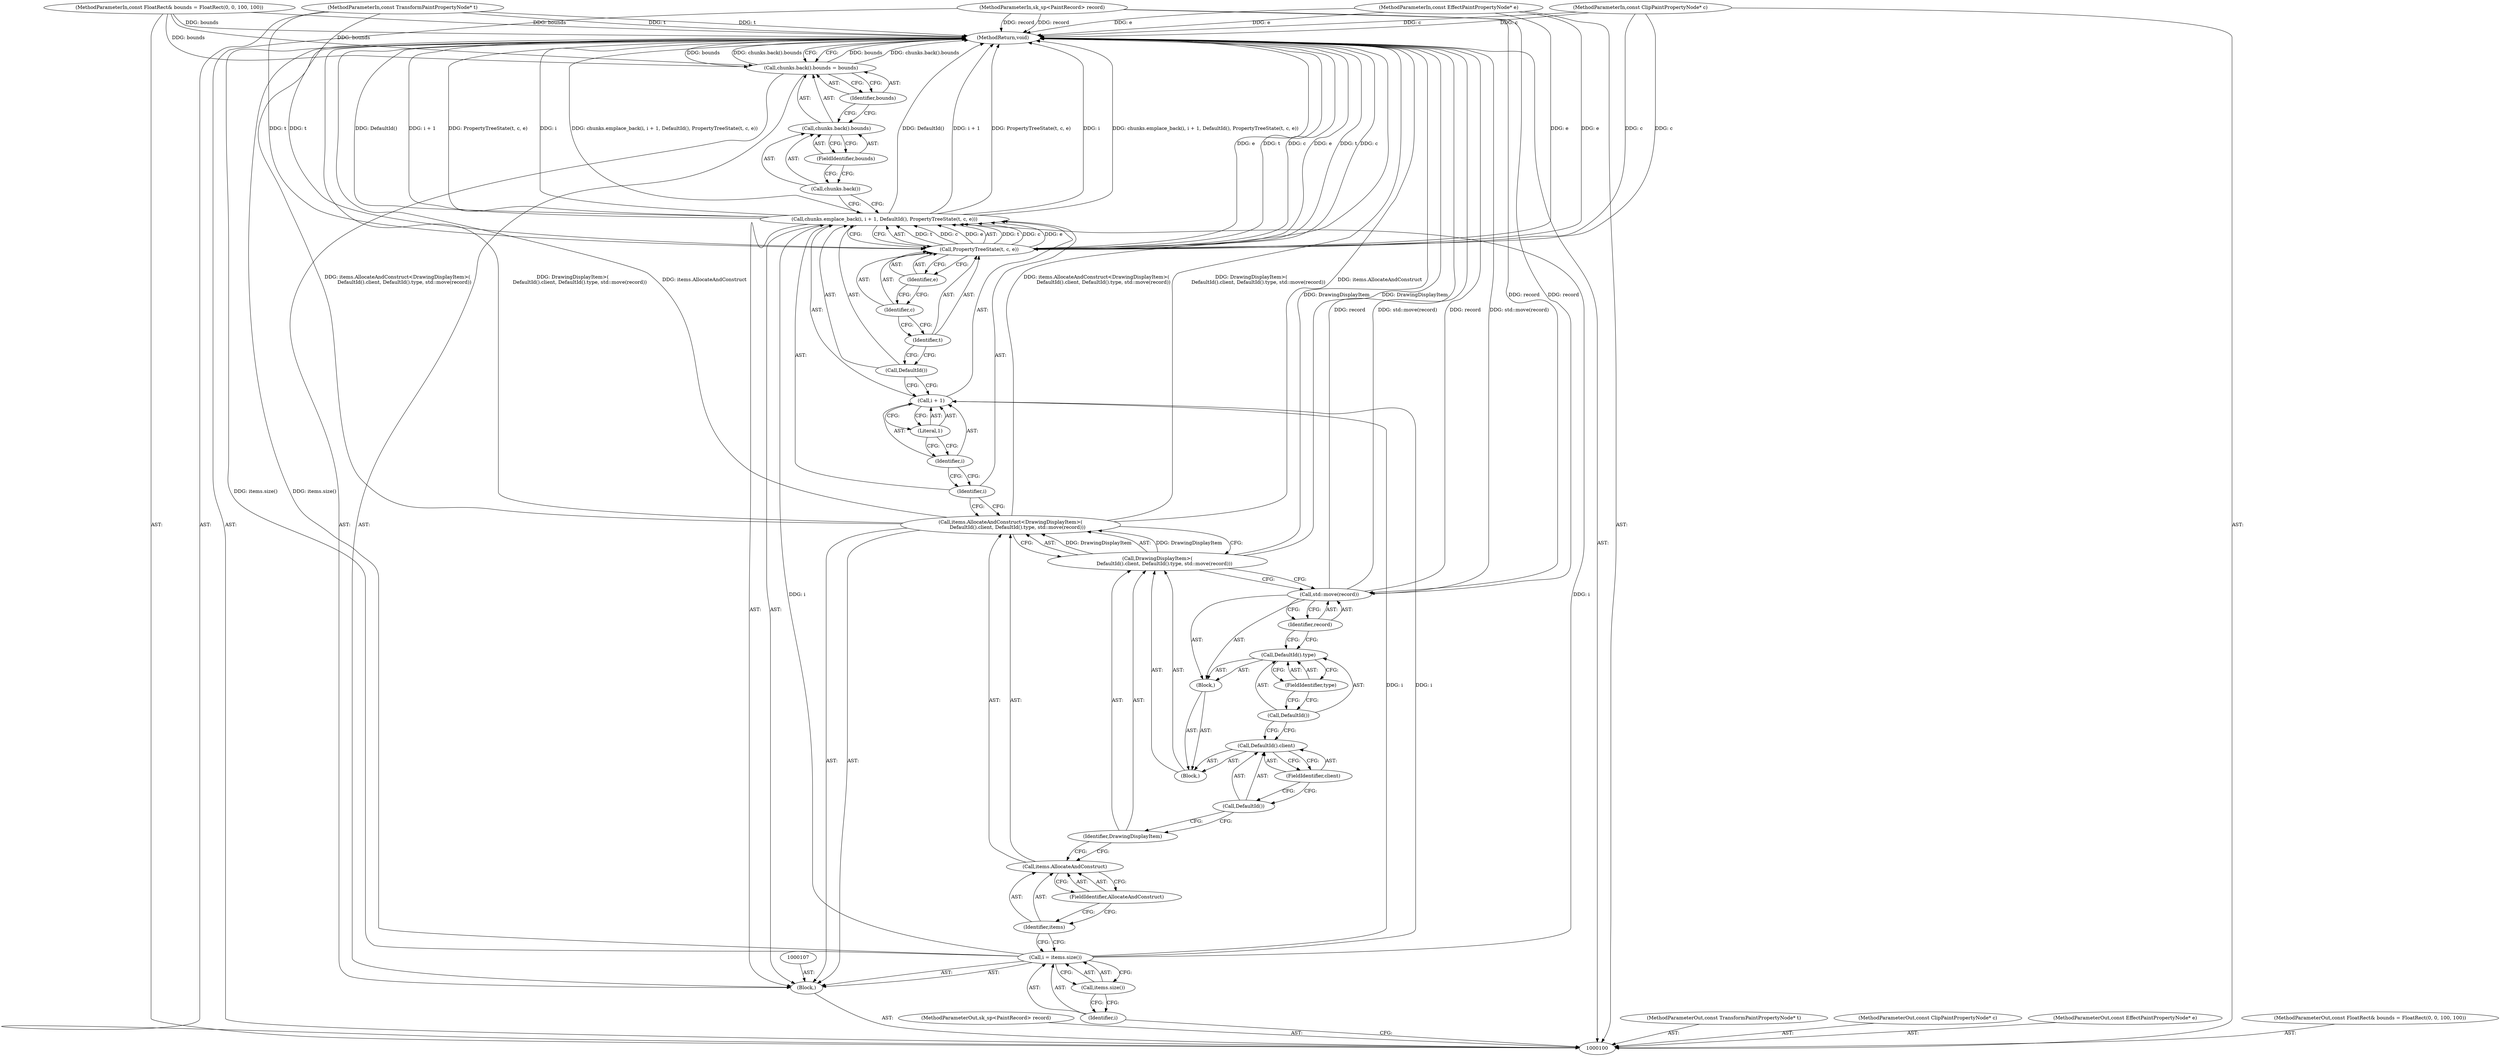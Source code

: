 digraph "1_Chrome_f911e11e7f6b5c0d6f5ee694a9871de6619889f7_35" {
"1000101" [label="(MethodParameterIn,sk_sp<PaintRecord> record)"];
"1000204" [label="(MethodParameterOut,sk_sp<PaintRecord> record)"];
"1000142" [label="(MethodReturn,void)"];
"1000140" [label="(FieldIdentifier,bounds)"];
"1000141" [label="(Identifier,bounds)"];
"1000137" [label="(Call,chunks.back().bounds = bounds)"];
"1000138" [label="(Call,chunks.back().bounds)"];
"1000139" [label="(Call,chunks.back())"];
"1000102" [label="(MethodParameterIn,const TransformPaintPropertyNode* t)"];
"1000205" [label="(MethodParameterOut,const TransformPaintPropertyNode* t)"];
"1000103" [label="(MethodParameterIn,const ClipPaintPropertyNode* c)"];
"1000206" [label="(MethodParameterOut,const ClipPaintPropertyNode* c)"];
"1000104" [label="(MethodParameterIn,const EffectPaintPropertyNode* e)"];
"1000207" [label="(MethodParameterOut,const EffectPaintPropertyNode* e)"];
"1000105" [label="(MethodParameterIn,const FloatRect& bounds = FloatRect(0, 0, 100, 100))"];
"1000208" [label="(MethodParameterOut,const FloatRect& bounds = FloatRect(0, 0, 100, 100))"];
"1000106" [label="(Block,)"];
"1000108" [label="(Call,i = items.size())"];
"1000109" [label="(Identifier,i)"];
"1000110" [label="(Call,items.size())"];
"1000114" [label="(FieldIdentifier,AllocateAndConstruct)"];
"1000115" [label="(Call,DrawingDisplayItem>(\n         DefaultId().client, DefaultId().type, std::move(record)))"];
"1000116" [label="(Identifier,DrawingDisplayItem)"];
"1000111" [label="(Call,items.AllocateAndConstruct<DrawingDisplayItem>(\n         DefaultId().client, DefaultId().type, std::move(record)))"];
"1000112" [label="(Call,items.AllocateAndConstruct)"];
"1000113" [label="(Identifier,items)"];
"1000120" [label="(FieldIdentifier,client)"];
"1000121" [label="(Block,)"];
"1000122" [label="(Call,DefaultId().type)"];
"1000123" [label="(Call,DefaultId())"];
"1000124" [label="(FieldIdentifier,type)"];
"1000125" [label="(Call,std::move(record))"];
"1000126" [label="(Identifier,record)"];
"1000117" [label="(Block,)"];
"1000118" [label="(Call,DefaultId().client)"];
"1000119" [label="(Call,DefaultId())"];
"1000128" [label="(Identifier,i)"];
"1000129" [label="(Call,i + 1)"];
"1000130" [label="(Identifier,i)"];
"1000131" [label="(Literal,1)"];
"1000132" [label="(Call,DefaultId())"];
"1000127" [label="(Call,chunks.emplace_back(i, i + 1, DefaultId(), PropertyTreeState(t, c, e)))"];
"1000133" [label="(Call,PropertyTreeState(t, c, e))"];
"1000134" [label="(Identifier,t)"];
"1000135" [label="(Identifier,c)"];
"1000136" [label="(Identifier,e)"];
"1000101" -> "1000100"  [label="AST: "];
"1000101" -> "1000142"  [label="DDG: record"];
"1000101" -> "1000125"  [label="DDG: record"];
"1000204" -> "1000100"  [label="AST: "];
"1000142" -> "1000100"  [label="AST: "];
"1000142" -> "1000137"  [label="CFG: "];
"1000125" -> "1000142"  [label="DDG: record"];
"1000125" -> "1000142"  [label="DDG: std::move(record)"];
"1000104" -> "1000142"  [label="DDG: e"];
"1000105" -> "1000142"  [label="DDG: bounds"];
"1000111" -> "1000142"  [label="DDG: DrawingDisplayItem>(\n         DefaultId().client, DefaultId().type, std::move(record))"];
"1000111" -> "1000142"  [label="DDG: items.AllocateAndConstruct"];
"1000111" -> "1000142"  [label="DDG: items.AllocateAndConstruct<DrawingDisplayItem>(\n         DefaultId().client, DefaultId().type, std::move(record))"];
"1000127" -> "1000142"  [label="DDG: chunks.emplace_back(i, i + 1, DefaultId(), PropertyTreeState(t, c, e))"];
"1000127" -> "1000142"  [label="DDG: DefaultId()"];
"1000127" -> "1000142"  [label="DDG: i + 1"];
"1000127" -> "1000142"  [label="DDG: PropertyTreeState(t, c, e)"];
"1000127" -> "1000142"  [label="DDG: i"];
"1000133" -> "1000142"  [label="DDG: e"];
"1000133" -> "1000142"  [label="DDG: t"];
"1000133" -> "1000142"  [label="DDG: c"];
"1000137" -> "1000142"  [label="DDG: bounds"];
"1000137" -> "1000142"  [label="DDG: chunks.back().bounds"];
"1000103" -> "1000142"  [label="DDG: c"];
"1000102" -> "1000142"  [label="DDG: t"];
"1000101" -> "1000142"  [label="DDG: record"];
"1000108" -> "1000142"  [label="DDG: items.size()"];
"1000115" -> "1000142"  [label="DDG: DrawingDisplayItem"];
"1000140" -> "1000138"  [label="AST: "];
"1000140" -> "1000139"  [label="CFG: "];
"1000138" -> "1000140"  [label="CFG: "];
"1000141" -> "1000137"  [label="AST: "];
"1000141" -> "1000138"  [label="CFG: "];
"1000137" -> "1000141"  [label="CFG: "];
"1000137" -> "1000106"  [label="AST: "];
"1000137" -> "1000141"  [label="CFG: "];
"1000138" -> "1000137"  [label="AST: "];
"1000141" -> "1000137"  [label="AST: "];
"1000142" -> "1000137"  [label="CFG: "];
"1000137" -> "1000142"  [label="DDG: bounds"];
"1000137" -> "1000142"  [label="DDG: chunks.back().bounds"];
"1000105" -> "1000137"  [label="DDG: bounds"];
"1000138" -> "1000137"  [label="AST: "];
"1000138" -> "1000140"  [label="CFG: "];
"1000139" -> "1000138"  [label="AST: "];
"1000140" -> "1000138"  [label="AST: "];
"1000141" -> "1000138"  [label="CFG: "];
"1000139" -> "1000138"  [label="AST: "];
"1000139" -> "1000127"  [label="CFG: "];
"1000140" -> "1000139"  [label="CFG: "];
"1000102" -> "1000100"  [label="AST: "];
"1000102" -> "1000142"  [label="DDG: t"];
"1000102" -> "1000133"  [label="DDG: t"];
"1000205" -> "1000100"  [label="AST: "];
"1000103" -> "1000100"  [label="AST: "];
"1000103" -> "1000142"  [label="DDG: c"];
"1000103" -> "1000133"  [label="DDG: c"];
"1000206" -> "1000100"  [label="AST: "];
"1000104" -> "1000100"  [label="AST: "];
"1000104" -> "1000142"  [label="DDG: e"];
"1000104" -> "1000133"  [label="DDG: e"];
"1000207" -> "1000100"  [label="AST: "];
"1000105" -> "1000100"  [label="AST: "];
"1000105" -> "1000142"  [label="DDG: bounds"];
"1000105" -> "1000137"  [label="DDG: bounds"];
"1000208" -> "1000100"  [label="AST: "];
"1000106" -> "1000100"  [label="AST: "];
"1000107" -> "1000106"  [label="AST: "];
"1000108" -> "1000106"  [label="AST: "];
"1000111" -> "1000106"  [label="AST: "];
"1000127" -> "1000106"  [label="AST: "];
"1000137" -> "1000106"  [label="AST: "];
"1000108" -> "1000106"  [label="AST: "];
"1000108" -> "1000110"  [label="CFG: "];
"1000109" -> "1000108"  [label="AST: "];
"1000110" -> "1000108"  [label="AST: "];
"1000113" -> "1000108"  [label="CFG: "];
"1000108" -> "1000142"  [label="DDG: items.size()"];
"1000108" -> "1000127"  [label="DDG: i"];
"1000108" -> "1000129"  [label="DDG: i"];
"1000109" -> "1000108"  [label="AST: "];
"1000109" -> "1000100"  [label="CFG: "];
"1000110" -> "1000109"  [label="CFG: "];
"1000110" -> "1000108"  [label="AST: "];
"1000110" -> "1000109"  [label="CFG: "];
"1000108" -> "1000110"  [label="CFG: "];
"1000114" -> "1000112"  [label="AST: "];
"1000114" -> "1000113"  [label="CFG: "];
"1000112" -> "1000114"  [label="CFG: "];
"1000115" -> "1000111"  [label="AST: "];
"1000115" -> "1000125"  [label="CFG: "];
"1000116" -> "1000115"  [label="AST: "];
"1000117" -> "1000115"  [label="AST: "];
"1000111" -> "1000115"  [label="CFG: "];
"1000115" -> "1000142"  [label="DDG: DrawingDisplayItem"];
"1000115" -> "1000111"  [label="DDG: DrawingDisplayItem"];
"1000116" -> "1000115"  [label="AST: "];
"1000116" -> "1000112"  [label="CFG: "];
"1000119" -> "1000116"  [label="CFG: "];
"1000111" -> "1000106"  [label="AST: "];
"1000111" -> "1000115"  [label="CFG: "];
"1000112" -> "1000111"  [label="AST: "];
"1000115" -> "1000111"  [label="AST: "];
"1000128" -> "1000111"  [label="CFG: "];
"1000111" -> "1000142"  [label="DDG: DrawingDisplayItem>(\n         DefaultId().client, DefaultId().type, std::move(record))"];
"1000111" -> "1000142"  [label="DDG: items.AllocateAndConstruct"];
"1000111" -> "1000142"  [label="DDG: items.AllocateAndConstruct<DrawingDisplayItem>(\n         DefaultId().client, DefaultId().type, std::move(record))"];
"1000115" -> "1000111"  [label="DDG: DrawingDisplayItem"];
"1000112" -> "1000111"  [label="AST: "];
"1000112" -> "1000114"  [label="CFG: "];
"1000113" -> "1000112"  [label="AST: "];
"1000114" -> "1000112"  [label="AST: "];
"1000116" -> "1000112"  [label="CFG: "];
"1000113" -> "1000112"  [label="AST: "];
"1000113" -> "1000108"  [label="CFG: "];
"1000114" -> "1000113"  [label="CFG: "];
"1000120" -> "1000118"  [label="AST: "];
"1000120" -> "1000119"  [label="CFG: "];
"1000118" -> "1000120"  [label="CFG: "];
"1000121" -> "1000117"  [label="AST: "];
"1000122" -> "1000121"  [label="AST: "];
"1000125" -> "1000121"  [label="AST: "];
"1000122" -> "1000121"  [label="AST: "];
"1000122" -> "1000124"  [label="CFG: "];
"1000123" -> "1000122"  [label="AST: "];
"1000124" -> "1000122"  [label="AST: "];
"1000126" -> "1000122"  [label="CFG: "];
"1000123" -> "1000122"  [label="AST: "];
"1000123" -> "1000118"  [label="CFG: "];
"1000124" -> "1000123"  [label="CFG: "];
"1000124" -> "1000122"  [label="AST: "];
"1000124" -> "1000123"  [label="CFG: "];
"1000122" -> "1000124"  [label="CFG: "];
"1000125" -> "1000121"  [label="AST: "];
"1000125" -> "1000126"  [label="CFG: "];
"1000126" -> "1000125"  [label="AST: "];
"1000115" -> "1000125"  [label="CFG: "];
"1000125" -> "1000142"  [label="DDG: record"];
"1000125" -> "1000142"  [label="DDG: std::move(record)"];
"1000101" -> "1000125"  [label="DDG: record"];
"1000126" -> "1000125"  [label="AST: "];
"1000126" -> "1000122"  [label="CFG: "];
"1000125" -> "1000126"  [label="CFG: "];
"1000117" -> "1000115"  [label="AST: "];
"1000118" -> "1000117"  [label="AST: "];
"1000121" -> "1000117"  [label="AST: "];
"1000118" -> "1000117"  [label="AST: "];
"1000118" -> "1000120"  [label="CFG: "];
"1000119" -> "1000118"  [label="AST: "];
"1000120" -> "1000118"  [label="AST: "];
"1000123" -> "1000118"  [label="CFG: "];
"1000119" -> "1000118"  [label="AST: "];
"1000119" -> "1000116"  [label="CFG: "];
"1000120" -> "1000119"  [label="CFG: "];
"1000128" -> "1000127"  [label="AST: "];
"1000128" -> "1000111"  [label="CFG: "];
"1000130" -> "1000128"  [label="CFG: "];
"1000129" -> "1000127"  [label="AST: "];
"1000129" -> "1000131"  [label="CFG: "];
"1000130" -> "1000129"  [label="AST: "];
"1000131" -> "1000129"  [label="AST: "];
"1000132" -> "1000129"  [label="CFG: "];
"1000108" -> "1000129"  [label="DDG: i"];
"1000130" -> "1000129"  [label="AST: "];
"1000130" -> "1000128"  [label="CFG: "];
"1000131" -> "1000130"  [label="CFG: "];
"1000131" -> "1000129"  [label="AST: "];
"1000131" -> "1000130"  [label="CFG: "];
"1000129" -> "1000131"  [label="CFG: "];
"1000132" -> "1000127"  [label="AST: "];
"1000132" -> "1000129"  [label="CFG: "];
"1000134" -> "1000132"  [label="CFG: "];
"1000127" -> "1000106"  [label="AST: "];
"1000127" -> "1000133"  [label="CFG: "];
"1000128" -> "1000127"  [label="AST: "];
"1000129" -> "1000127"  [label="AST: "];
"1000132" -> "1000127"  [label="AST: "];
"1000133" -> "1000127"  [label="AST: "];
"1000139" -> "1000127"  [label="CFG: "];
"1000127" -> "1000142"  [label="DDG: chunks.emplace_back(i, i + 1, DefaultId(), PropertyTreeState(t, c, e))"];
"1000127" -> "1000142"  [label="DDG: DefaultId()"];
"1000127" -> "1000142"  [label="DDG: i + 1"];
"1000127" -> "1000142"  [label="DDG: PropertyTreeState(t, c, e)"];
"1000127" -> "1000142"  [label="DDG: i"];
"1000108" -> "1000127"  [label="DDG: i"];
"1000133" -> "1000127"  [label="DDG: t"];
"1000133" -> "1000127"  [label="DDG: c"];
"1000133" -> "1000127"  [label="DDG: e"];
"1000133" -> "1000127"  [label="AST: "];
"1000133" -> "1000136"  [label="CFG: "];
"1000134" -> "1000133"  [label="AST: "];
"1000135" -> "1000133"  [label="AST: "];
"1000136" -> "1000133"  [label="AST: "];
"1000127" -> "1000133"  [label="CFG: "];
"1000133" -> "1000142"  [label="DDG: e"];
"1000133" -> "1000142"  [label="DDG: t"];
"1000133" -> "1000142"  [label="DDG: c"];
"1000133" -> "1000127"  [label="DDG: t"];
"1000133" -> "1000127"  [label="DDG: c"];
"1000133" -> "1000127"  [label="DDG: e"];
"1000102" -> "1000133"  [label="DDG: t"];
"1000103" -> "1000133"  [label="DDG: c"];
"1000104" -> "1000133"  [label="DDG: e"];
"1000134" -> "1000133"  [label="AST: "];
"1000134" -> "1000132"  [label="CFG: "];
"1000135" -> "1000134"  [label="CFG: "];
"1000135" -> "1000133"  [label="AST: "];
"1000135" -> "1000134"  [label="CFG: "];
"1000136" -> "1000135"  [label="CFG: "];
"1000136" -> "1000133"  [label="AST: "];
"1000136" -> "1000135"  [label="CFG: "];
"1000133" -> "1000136"  [label="CFG: "];
}
